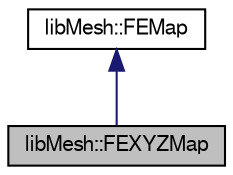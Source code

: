 digraph "libMesh::FEXYZMap"
{
  edge [fontname="FreeSans",fontsize="10",labelfontname="FreeSans",labelfontsize="10"];
  node [fontname="FreeSans",fontsize="10",shape=record];
  Node1 [label="libMesh::FEXYZMap",height=0.2,width=0.4,color="black", fillcolor="grey75", style="filled", fontcolor="black"];
  Node2 -> Node1 [dir="back",color="midnightblue",fontsize="10",style="solid",fontname="FreeSans"];
  Node2 [label="libMesh::FEMap",height=0.2,width=0.4,color="black", fillcolor="white", style="filled",URL="$classlibMesh_1_1FEMap.html"];
}
